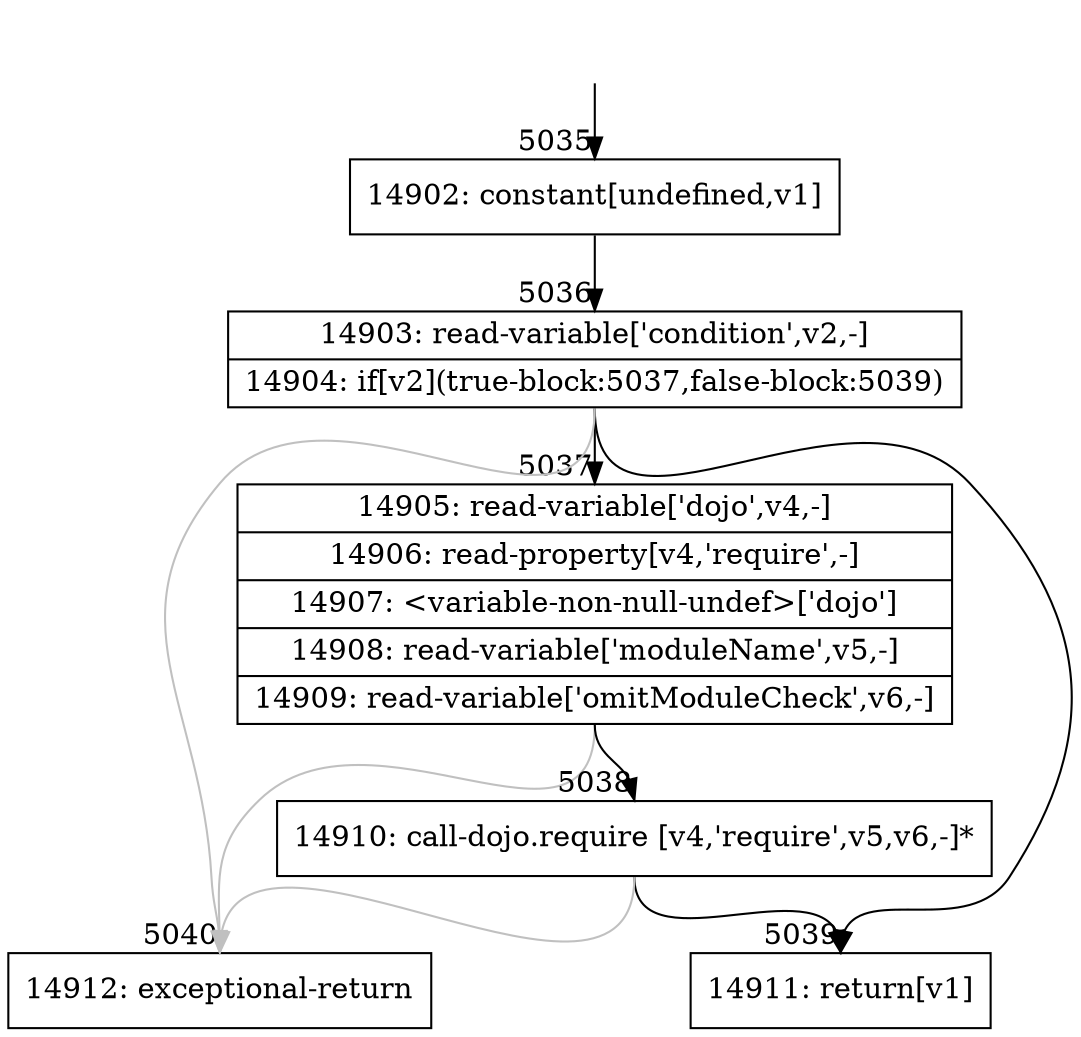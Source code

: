 digraph {
rankdir="TD"
BB_entry359[shape=none,label=""];
BB_entry359 -> BB5035 [tailport=s, headport=n, headlabel="    5035"]
BB5035 [shape=record label="{14902: constant[undefined,v1]}" ] 
BB5035 -> BB5036 [tailport=s, headport=n, headlabel="      5036"]
BB5036 [shape=record label="{14903: read-variable['condition',v2,-]|14904: if[v2](true-block:5037,false-block:5039)}" ] 
BB5036 -> BB5037 [tailport=s, headport=n, headlabel="      5037"]
BB5036 -> BB5039 [tailport=s, headport=n, headlabel="      5039"]
BB5036 -> BB5040 [tailport=s, headport=n, color=gray, headlabel="      5040"]
BB5037 [shape=record label="{14905: read-variable['dojo',v4,-]|14906: read-property[v4,'require',-]|14907: \<variable-non-null-undef\>['dojo']|14908: read-variable['moduleName',v5,-]|14909: read-variable['omitModuleCheck',v6,-]}" ] 
BB5037 -> BB5038 [tailport=s, headport=n, headlabel="      5038"]
BB5037 -> BB5040 [tailport=s, headport=n, color=gray]
BB5038 [shape=record label="{14910: call-dojo.require [v4,'require',v5,v6,-]*}" ] 
BB5038 -> BB5039 [tailport=s, headport=n]
BB5038 -> BB5040 [tailport=s, headport=n, color=gray]
BB5039 [shape=record label="{14911: return[v1]}" ] 
BB5040 [shape=record label="{14912: exceptional-return}" ] 
//#$~ 6999
}
